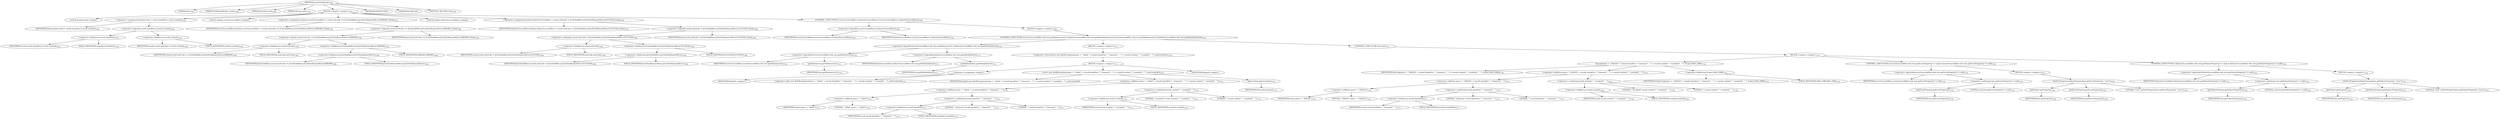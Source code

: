 digraph "actOnTestResult" {  
"3699" [label = <(METHOD,actOnTestResult)<SUB>1700</SUB>> ]
"243" [label = <(PARAM,this)<SUB>1700</SUB>> ]
"3700" [label = <(PARAM,TestResultHolder result)<SUB>1700</SUB>> ]
"3701" [label = <(PARAM,JUnitTest test)<SUB>1700</SUB>> ]
"3702" [label = <(PARAM,String name)<SUB>1701</SUB>> ]
"3703" [label = <(BLOCK,&lt;empty&gt;,&lt;empty&gt;)<SUB>1701</SUB>> ]
"3704" [label = <(LOCAL,boolean fatal: boolean)> ]
"3705" [label = <(&lt;operator&gt;.assignment,boolean fatal = result.timedOut || result.crashed)<SUB>1704</SUB>> ]
"3706" [label = <(IDENTIFIER,fatal,boolean fatal = result.timedOut || result.crashed)<SUB>1704</SUB>> ]
"3707" [label = <(&lt;operator&gt;.logicalOr,result.timedOut || result.crashed)<SUB>1704</SUB>> ]
"3708" [label = <(&lt;operator&gt;.fieldAccess,result.timedOut)<SUB>1704</SUB>> ]
"3709" [label = <(IDENTIFIER,result,result.timedOut || result.crashed)<SUB>1704</SUB>> ]
"3710" [label = <(FIELD_IDENTIFIER,timedOut,timedOut)<SUB>1704</SUB>> ]
"3711" [label = <(&lt;operator&gt;.fieldAccess,result.crashed)<SUB>1704</SUB>> ]
"3712" [label = <(IDENTIFIER,result,result.timedOut || result.crashed)<SUB>1704</SUB>> ]
"3713" [label = <(FIELD_IDENTIFIER,crashed,crashed)<SUB>1704</SUB>> ]
"3714" [label = <(LOCAL,boolean errorOccurredHere: boolean)> ]
"3715" [label = <(&lt;operator&gt;.assignment,boolean errorOccurredHere = result.exitCode == JUnitTaskMirror.JUnitTestRunnerMirror.ERRORS || fatal)<SUB>1705</SUB>> ]
"3716" [label = <(IDENTIFIER,errorOccurredHere,boolean errorOccurredHere = result.exitCode == JUnitTaskMirror.JUnitTestRunnerMirror.ERRORS || fatal)<SUB>1705</SUB>> ]
"3717" [label = <(&lt;operator&gt;.logicalOr,result.exitCode == JUnitTaskMirror.JUnitTestRunnerMirror.ERRORS || fatal)<SUB>1706</SUB>> ]
"3718" [label = <(&lt;operator&gt;.equals,result.exitCode == JUnitTaskMirror.JUnitTestRunnerMirror.ERRORS)<SUB>1706</SUB>> ]
"3719" [label = <(&lt;operator&gt;.fieldAccess,result.exitCode)<SUB>1706</SUB>> ]
"3720" [label = <(IDENTIFIER,result,result.exitCode == JUnitTaskMirror.JUnitTestRunnerMirror.ERRORS)<SUB>1706</SUB>> ]
"3721" [label = <(FIELD_IDENTIFIER,exitCode,exitCode)<SUB>1706</SUB>> ]
"3722" [label = <(&lt;operator&gt;.fieldAccess,JUnitTaskMirror.JUnitTestRunnerMirror.ERRORS)<SUB>1706</SUB>> ]
"3723" [label = <(&lt;operator&gt;.fieldAccess,JUnitTaskMirror.JUnitTestRunnerMirror)<SUB>1706</SUB>> ]
"3724" [label = <(IDENTIFIER,JUnitTaskMirror,result.exitCode == JUnitTaskMirror.JUnitTestRunnerMirror.ERRORS)<SUB>1706</SUB>> ]
"3725" [label = <(FIELD_IDENTIFIER,JUnitTestRunnerMirror,JUnitTestRunnerMirror)<SUB>1706</SUB>> ]
"3726" [label = <(FIELD_IDENTIFIER,ERRORS,ERRORS)<SUB>1706</SUB>> ]
"3727" [label = <(IDENTIFIER,fatal,result.exitCode == JUnitTaskMirror.JUnitTestRunnerMirror.ERRORS || fatal)<SUB>1706</SUB>> ]
"3728" [label = <(LOCAL,boolean failureOccurredHere: boolean)> ]
"3729" [label = <(&lt;operator&gt;.assignment,boolean failureOccurredHere = result.exitCode != JUnitTaskMirror.JUnitTestRunnerMirror.SUCCESS || fatal)<SUB>1707</SUB>> ]
"3730" [label = <(IDENTIFIER,failureOccurredHere,boolean failureOccurredHere = result.exitCode != JUnitTaskMirror.JUnitTestRunnerMirror.SUCCESS || fatal)<SUB>1707</SUB>> ]
"3731" [label = <(&lt;operator&gt;.logicalOr,result.exitCode != JUnitTaskMirror.JUnitTestRunnerMirror.SUCCESS || fatal)<SUB>1708</SUB>> ]
"3732" [label = <(&lt;operator&gt;.notEquals,result.exitCode != JUnitTaskMirror.JUnitTestRunnerMirror.SUCCESS)<SUB>1708</SUB>> ]
"3733" [label = <(&lt;operator&gt;.fieldAccess,result.exitCode)<SUB>1708</SUB>> ]
"3734" [label = <(IDENTIFIER,result,result.exitCode != JUnitTaskMirror.JUnitTestRunnerMirror.SUCCESS)<SUB>1708</SUB>> ]
"3735" [label = <(FIELD_IDENTIFIER,exitCode,exitCode)<SUB>1708</SUB>> ]
"3736" [label = <(&lt;operator&gt;.fieldAccess,JUnitTaskMirror.JUnitTestRunnerMirror.SUCCESS)<SUB>1708</SUB>> ]
"3737" [label = <(&lt;operator&gt;.fieldAccess,JUnitTaskMirror.JUnitTestRunnerMirror)<SUB>1708</SUB>> ]
"3738" [label = <(IDENTIFIER,JUnitTaskMirror,result.exitCode != JUnitTaskMirror.JUnitTestRunnerMirror.SUCCESS)<SUB>1708</SUB>> ]
"3739" [label = <(FIELD_IDENTIFIER,JUnitTestRunnerMirror,JUnitTestRunnerMirror)<SUB>1708</SUB>> ]
"3740" [label = <(FIELD_IDENTIFIER,SUCCESS,SUCCESS)<SUB>1708</SUB>> ]
"3741" [label = <(IDENTIFIER,fatal,result.exitCode != JUnitTaskMirror.JUnitTestRunnerMirror.SUCCESS || fatal)<SUB>1708</SUB>> ]
"3742" [label = <(CONTROL_STRUCTURE,if (errorOccurredHere || failureOccurredHere),if (errorOccurredHere || failureOccurredHere))<SUB>1709</SUB>> ]
"3743" [label = <(&lt;operator&gt;.logicalOr,errorOccurredHere || failureOccurredHere)<SUB>1709</SUB>> ]
"3744" [label = <(IDENTIFIER,errorOccurredHere,errorOccurredHere || failureOccurredHere)<SUB>1709</SUB>> ]
"3745" [label = <(IDENTIFIER,failureOccurredHere,errorOccurredHere || failureOccurredHere)<SUB>1709</SUB>> ]
"3746" [label = <(BLOCK,&lt;empty&gt;,&lt;empty&gt;)<SUB>1709</SUB>> ]
"3747" [label = <(CONTROL_STRUCTURE,if ((errorOccurredHere &amp;&amp; test.getHaltonerror()) || (failureOccurredHere &amp;&amp; test.getHaltonfailure())),if ((errorOccurredHere &amp;&amp; test.getHaltonerror()) || (failureOccurredHere &amp;&amp; test.getHaltonfailure())))<SUB>1710</SUB>> ]
"3748" [label = <(&lt;operator&gt;.logicalOr,(errorOccurredHere &amp;&amp; test.getHaltonerror()) || (failureOccurredHere &amp;&amp; test.getHaltonfailure()))<SUB>1710</SUB>> ]
"3749" [label = <(&lt;operator&gt;.logicalAnd,errorOccurredHere &amp;&amp; test.getHaltonerror())<SUB>1710</SUB>> ]
"3750" [label = <(IDENTIFIER,errorOccurredHere,errorOccurredHere &amp;&amp; test.getHaltonerror())<SUB>1710</SUB>> ]
"3751" [label = <(getHaltonerror,getHaltonerror())<SUB>1710</SUB>> ]
"3752" [label = <(IDENTIFIER,test,getHaltonerror())<SUB>1710</SUB>> ]
"3753" [label = <(&lt;operator&gt;.logicalAnd,failureOccurredHere &amp;&amp; test.getHaltonfailure())<SUB>1711</SUB>> ]
"3754" [label = <(IDENTIFIER,failureOccurredHere,failureOccurredHere &amp;&amp; test.getHaltonfailure())<SUB>1711</SUB>> ]
"3755" [label = <(getHaltonfailure,getHaltonfailure())<SUB>1711</SUB>> ]
"3756" [label = <(IDENTIFIER,test,getHaltonfailure())<SUB>1711</SUB>> ]
"3757" [label = <(BLOCK,&lt;empty&gt;,&lt;empty&gt;)<SUB>1711</SUB>> ]
"3758" [label = <(&lt;operator&gt;.throw,throw new BuildException(name + &quot; failed&quot; + (result.timedOut ? &quot; (timeout)&quot; : &quot;&quot;) + (result.crashed ? &quot; (crashed)&quot; : &quot;&quot;), getLocation());)<SUB>1712</SUB>> ]
"3759" [label = <(BLOCK,&lt;empty&gt;,&lt;empty&gt;)<SUB>1712</SUB>> ]
"3760" [label = <(&lt;operator&gt;.assignment,&lt;empty&gt;)> ]
"3761" [label = <(IDENTIFIER,$obj44,&lt;empty&gt;)> ]
"3762" [label = <(&lt;operator&gt;.alloc,new BuildException(name + &quot; failed&quot; + (result.timedOut ? &quot; (timeout)&quot; : &quot;&quot;) + (result.crashed ? &quot; (crashed)&quot; : &quot;&quot;), getLocation()))<SUB>1712</SUB>> ]
"3763" [label = <(&lt;init&gt;,new BuildException(name + &quot; failed&quot; + (result.timedOut ? &quot; (timeout)&quot; : &quot;&quot;) + (result.crashed ? &quot; (crashed)&quot; : &quot;&quot;), getLocation()))<SUB>1712</SUB>> ]
"3764" [label = <(IDENTIFIER,$obj44,new BuildException(name + &quot; failed&quot; + (result.timedOut ? &quot; (timeout)&quot; : &quot;&quot;) + (result.crashed ? &quot; (crashed)&quot; : &quot;&quot;), getLocation()))> ]
"3765" [label = <(&lt;operator&gt;.addition,name + &quot; failed&quot; + (result.timedOut ? &quot; (timeout)&quot; : &quot;&quot;) + (result.crashed ? &quot; (crashed)&quot; : &quot;&quot;))<SUB>1712</SUB>> ]
"3766" [label = <(&lt;operator&gt;.addition,name + &quot; failed&quot; + (result.timedOut ? &quot; (timeout)&quot; : &quot;&quot;))<SUB>1712</SUB>> ]
"3767" [label = <(&lt;operator&gt;.addition,name + &quot; failed&quot;)<SUB>1712</SUB>> ]
"3768" [label = <(IDENTIFIER,name,name + &quot; failed&quot;)<SUB>1712</SUB>> ]
"3769" [label = <(LITERAL,&quot; failed&quot;,name + &quot; failed&quot;)<SUB>1712</SUB>> ]
"3770" [label = <(&lt;operator&gt;.conditional,result.timedOut ? &quot; (timeout)&quot; : &quot;&quot;)<SUB>1713</SUB>> ]
"3771" [label = <(&lt;operator&gt;.fieldAccess,result.timedOut)<SUB>1713</SUB>> ]
"3772" [label = <(IDENTIFIER,result,result.timedOut ? &quot; (timeout)&quot; : &quot;&quot;)<SUB>1713</SUB>> ]
"3773" [label = <(FIELD_IDENTIFIER,timedOut,timedOut)<SUB>1713</SUB>> ]
"3774" [label = <(LITERAL,&quot; (timeout)&quot;,result.timedOut ? &quot; (timeout)&quot; : &quot;&quot;)<SUB>1713</SUB>> ]
"3775" [label = <(LITERAL,&quot;&quot;,result.timedOut ? &quot; (timeout)&quot; : &quot;&quot;)<SUB>1713</SUB>> ]
"3776" [label = <(&lt;operator&gt;.conditional,result.crashed ? &quot; (crashed)&quot; : &quot;&quot;)<SUB>1714</SUB>> ]
"3777" [label = <(&lt;operator&gt;.fieldAccess,result.crashed)<SUB>1714</SUB>> ]
"3778" [label = <(IDENTIFIER,result,result.crashed ? &quot; (crashed)&quot; : &quot;&quot;)<SUB>1714</SUB>> ]
"3779" [label = <(FIELD_IDENTIFIER,crashed,crashed)<SUB>1714</SUB>> ]
"3780" [label = <(LITERAL,&quot; (crashed)&quot;,result.crashed ? &quot; (crashed)&quot; : &quot;&quot;)<SUB>1714</SUB>> ]
"3781" [label = <(LITERAL,&quot;&quot;,result.crashed ? &quot; (crashed)&quot; : &quot;&quot;)<SUB>1714</SUB>> ]
"3782" [label = <(getLocation,getLocation())<SUB>1714</SUB>> ]
"242" [label = <(IDENTIFIER,this,getLocation())<SUB>1714</SUB>> ]
"3783" [label = <(IDENTIFIER,$obj44,&lt;empty&gt;)> ]
"3784" [label = <(CONTROL_STRUCTURE,else,else)<SUB>1715</SUB>> ]
"3785" [label = <(BLOCK,&lt;empty&gt;,&lt;empty&gt;)<SUB>1715</SUB>> ]
"3786" [label = <(log,log(name + &quot; FAILED&quot; + (result.timedOut ? &quot; (timeout)&quot; : &quot;&quot;) + (result.crashed ? &quot; (crashed)&quot; : &quot;&quot;), Project.MSG_ERR))<SUB>1716</SUB>> ]
"244" [label = <(IDENTIFIER,this,log(name + &quot; FAILED&quot; + (result.timedOut ? &quot; (timeout)&quot; : &quot;&quot;) + (result.crashed ? &quot; (crashed)&quot; : &quot;&quot;), Project.MSG_ERR))<SUB>1716</SUB>> ]
"3787" [label = <(&lt;operator&gt;.addition,name + &quot; FAILED&quot; + (result.timedOut ? &quot; (timeout)&quot; : &quot;&quot;) + (result.crashed ? &quot; (crashed)&quot; : &quot;&quot;))<SUB>1716</SUB>> ]
"3788" [label = <(&lt;operator&gt;.addition,name + &quot; FAILED&quot; + (result.timedOut ? &quot; (timeout)&quot; : &quot;&quot;))<SUB>1716</SUB>> ]
"3789" [label = <(&lt;operator&gt;.addition,name + &quot; FAILED&quot;)<SUB>1716</SUB>> ]
"3790" [label = <(IDENTIFIER,name,name + &quot; FAILED&quot;)<SUB>1716</SUB>> ]
"3791" [label = <(LITERAL,&quot; FAILED&quot;,name + &quot; FAILED&quot;)<SUB>1716</SUB>> ]
"3792" [label = <(&lt;operator&gt;.conditional,result.timedOut ? &quot; (timeout)&quot; : &quot;&quot;)<SUB>1717</SUB>> ]
"3793" [label = <(&lt;operator&gt;.fieldAccess,result.timedOut)<SUB>1717</SUB>> ]
"3794" [label = <(IDENTIFIER,result,result.timedOut ? &quot; (timeout)&quot; : &quot;&quot;)<SUB>1717</SUB>> ]
"3795" [label = <(FIELD_IDENTIFIER,timedOut,timedOut)<SUB>1717</SUB>> ]
"3796" [label = <(LITERAL,&quot; (timeout)&quot;,result.timedOut ? &quot; (timeout)&quot; : &quot;&quot;)<SUB>1717</SUB>> ]
"3797" [label = <(LITERAL,&quot;&quot;,result.timedOut ? &quot; (timeout)&quot; : &quot;&quot;)<SUB>1717</SUB>> ]
"3798" [label = <(&lt;operator&gt;.conditional,result.crashed ? &quot; (crashed)&quot; : &quot;&quot;)<SUB>1718</SUB>> ]
"3799" [label = <(&lt;operator&gt;.fieldAccess,result.crashed)<SUB>1718</SUB>> ]
"3800" [label = <(IDENTIFIER,result,result.crashed ? &quot; (crashed)&quot; : &quot;&quot;)<SUB>1718</SUB>> ]
"3801" [label = <(FIELD_IDENTIFIER,crashed,crashed)<SUB>1718</SUB>> ]
"3802" [label = <(LITERAL,&quot; (crashed)&quot;,result.crashed ? &quot; (crashed)&quot; : &quot;&quot;)<SUB>1718</SUB>> ]
"3803" [label = <(LITERAL,&quot;&quot;,result.crashed ? &quot; (crashed)&quot; : &quot;&quot;)<SUB>1718</SUB>> ]
"3804" [label = <(&lt;operator&gt;.fieldAccess,Project.MSG_ERR)<SUB>1718</SUB>> ]
"3805" [label = <(IDENTIFIER,Project,log(name + &quot; FAILED&quot; + (result.timedOut ? &quot; (timeout)&quot; : &quot;&quot;) + (result.crashed ? &quot; (crashed)&quot; : &quot;&quot;), Project.MSG_ERR))<SUB>1718</SUB>> ]
"3806" [label = <(FIELD_IDENTIFIER,MSG_ERR,MSG_ERR)<SUB>1718</SUB>> ]
"3807" [label = <(CONTROL_STRUCTURE,if (errorOccurredHere &amp;&amp; test.getErrorProperty() != null),if (errorOccurredHere &amp;&amp; test.getErrorProperty() != null))<SUB>1719</SUB>> ]
"3808" [label = <(&lt;operator&gt;.logicalAnd,errorOccurredHere &amp;&amp; test.getErrorProperty() != null)<SUB>1719</SUB>> ]
"3809" [label = <(IDENTIFIER,errorOccurredHere,errorOccurredHere &amp;&amp; test.getErrorProperty() != null)<SUB>1719</SUB>> ]
"3810" [label = <(&lt;operator&gt;.notEquals,test.getErrorProperty() != null)<SUB>1719</SUB>> ]
"3811" [label = <(getErrorProperty,getErrorProperty())<SUB>1719</SUB>> ]
"3812" [label = <(IDENTIFIER,test,getErrorProperty())<SUB>1719</SUB>> ]
"3813" [label = <(LITERAL,null,test.getErrorProperty() != null)<SUB>1719</SUB>> ]
"3814" [label = <(BLOCK,&lt;empty&gt;,&lt;empty&gt;)<SUB>1719</SUB>> ]
"3815" [label = <(setNewProperty,setNewProperty(test.getErrorProperty(), &quot;true&quot;))<SUB>1720</SUB>> ]
"3816" [label = <(getProject,getProject())<SUB>1720</SUB>> ]
"245" [label = <(IDENTIFIER,this,getProject())<SUB>1720</SUB>> ]
"3817" [label = <(getErrorProperty,getErrorProperty())<SUB>1720</SUB>> ]
"3818" [label = <(IDENTIFIER,test,getErrorProperty())<SUB>1720</SUB>> ]
"3819" [label = <(LITERAL,&quot;true&quot;,setNewProperty(test.getErrorProperty(), &quot;true&quot;))<SUB>1720</SUB>> ]
"3820" [label = <(CONTROL_STRUCTURE,if (failureOccurredHere &amp;&amp; test.getFailureProperty() != null),if (failureOccurredHere &amp;&amp; test.getFailureProperty() != null))<SUB>1722</SUB>> ]
"3821" [label = <(&lt;operator&gt;.logicalAnd,failureOccurredHere &amp;&amp; test.getFailureProperty() != null)<SUB>1722</SUB>> ]
"3822" [label = <(IDENTIFIER,failureOccurredHere,failureOccurredHere &amp;&amp; test.getFailureProperty() != null)<SUB>1722</SUB>> ]
"3823" [label = <(&lt;operator&gt;.notEquals,test.getFailureProperty() != null)<SUB>1722</SUB>> ]
"3824" [label = <(getFailureProperty,getFailureProperty())<SUB>1722</SUB>> ]
"3825" [label = <(IDENTIFIER,test,getFailureProperty())<SUB>1722</SUB>> ]
"3826" [label = <(LITERAL,null,test.getFailureProperty() != null)<SUB>1722</SUB>> ]
"3827" [label = <(BLOCK,&lt;empty&gt;,&lt;empty&gt;)<SUB>1722</SUB>> ]
"3828" [label = <(setNewProperty,setNewProperty(test.getFailureProperty(), &quot;true&quot;))<SUB>1723</SUB>> ]
"3829" [label = <(getProject,getProject())<SUB>1723</SUB>> ]
"246" [label = <(IDENTIFIER,this,getProject())<SUB>1723</SUB>> ]
"3830" [label = <(getFailureProperty,getFailureProperty())<SUB>1723</SUB>> ]
"3831" [label = <(IDENTIFIER,test,getFailureProperty())<SUB>1723</SUB>> ]
"3832" [label = <(LITERAL,&quot;true&quot;,setNewProperty(test.getFailureProperty(), &quot;true&quot;))<SUB>1723</SUB>> ]
"3833" [label = <(MODIFIER,PROTECTED)> ]
"3834" [label = <(MODIFIER,VIRTUAL)> ]
"3835" [label = <(METHOD_RETURN,void)<SUB>1700</SUB>> ]
  "3699" -> "243" 
  "3699" -> "3700" 
  "3699" -> "3701" 
  "3699" -> "3702" 
  "3699" -> "3703" 
  "3699" -> "3833" 
  "3699" -> "3834" 
  "3699" -> "3835" 
  "3703" -> "3704" 
  "3703" -> "3705" 
  "3703" -> "3714" 
  "3703" -> "3715" 
  "3703" -> "3728" 
  "3703" -> "3729" 
  "3703" -> "3742" 
  "3705" -> "3706" 
  "3705" -> "3707" 
  "3707" -> "3708" 
  "3707" -> "3711" 
  "3708" -> "3709" 
  "3708" -> "3710" 
  "3711" -> "3712" 
  "3711" -> "3713" 
  "3715" -> "3716" 
  "3715" -> "3717" 
  "3717" -> "3718" 
  "3717" -> "3727" 
  "3718" -> "3719" 
  "3718" -> "3722" 
  "3719" -> "3720" 
  "3719" -> "3721" 
  "3722" -> "3723" 
  "3722" -> "3726" 
  "3723" -> "3724" 
  "3723" -> "3725" 
  "3729" -> "3730" 
  "3729" -> "3731" 
  "3731" -> "3732" 
  "3731" -> "3741" 
  "3732" -> "3733" 
  "3732" -> "3736" 
  "3733" -> "3734" 
  "3733" -> "3735" 
  "3736" -> "3737" 
  "3736" -> "3740" 
  "3737" -> "3738" 
  "3737" -> "3739" 
  "3742" -> "3743" 
  "3742" -> "3746" 
  "3743" -> "3744" 
  "3743" -> "3745" 
  "3746" -> "3747" 
  "3747" -> "3748" 
  "3747" -> "3757" 
  "3747" -> "3784" 
  "3748" -> "3749" 
  "3748" -> "3753" 
  "3749" -> "3750" 
  "3749" -> "3751" 
  "3751" -> "3752" 
  "3753" -> "3754" 
  "3753" -> "3755" 
  "3755" -> "3756" 
  "3757" -> "3758" 
  "3758" -> "3759" 
  "3759" -> "3760" 
  "3759" -> "3763" 
  "3759" -> "3783" 
  "3760" -> "3761" 
  "3760" -> "3762" 
  "3763" -> "3764" 
  "3763" -> "3765" 
  "3763" -> "3782" 
  "3765" -> "3766" 
  "3765" -> "3776" 
  "3766" -> "3767" 
  "3766" -> "3770" 
  "3767" -> "3768" 
  "3767" -> "3769" 
  "3770" -> "3771" 
  "3770" -> "3774" 
  "3770" -> "3775" 
  "3771" -> "3772" 
  "3771" -> "3773" 
  "3776" -> "3777" 
  "3776" -> "3780" 
  "3776" -> "3781" 
  "3777" -> "3778" 
  "3777" -> "3779" 
  "3782" -> "242" 
  "3784" -> "3785" 
  "3785" -> "3786" 
  "3785" -> "3807" 
  "3785" -> "3820" 
  "3786" -> "244" 
  "3786" -> "3787" 
  "3786" -> "3804" 
  "3787" -> "3788" 
  "3787" -> "3798" 
  "3788" -> "3789" 
  "3788" -> "3792" 
  "3789" -> "3790" 
  "3789" -> "3791" 
  "3792" -> "3793" 
  "3792" -> "3796" 
  "3792" -> "3797" 
  "3793" -> "3794" 
  "3793" -> "3795" 
  "3798" -> "3799" 
  "3798" -> "3802" 
  "3798" -> "3803" 
  "3799" -> "3800" 
  "3799" -> "3801" 
  "3804" -> "3805" 
  "3804" -> "3806" 
  "3807" -> "3808" 
  "3807" -> "3814" 
  "3808" -> "3809" 
  "3808" -> "3810" 
  "3810" -> "3811" 
  "3810" -> "3813" 
  "3811" -> "3812" 
  "3814" -> "3815" 
  "3815" -> "3816" 
  "3815" -> "3817" 
  "3815" -> "3819" 
  "3816" -> "245" 
  "3817" -> "3818" 
  "3820" -> "3821" 
  "3820" -> "3827" 
  "3821" -> "3822" 
  "3821" -> "3823" 
  "3823" -> "3824" 
  "3823" -> "3826" 
  "3824" -> "3825" 
  "3827" -> "3828" 
  "3828" -> "3829" 
  "3828" -> "3830" 
  "3828" -> "3832" 
  "3829" -> "246" 
  "3830" -> "3831" 
}
